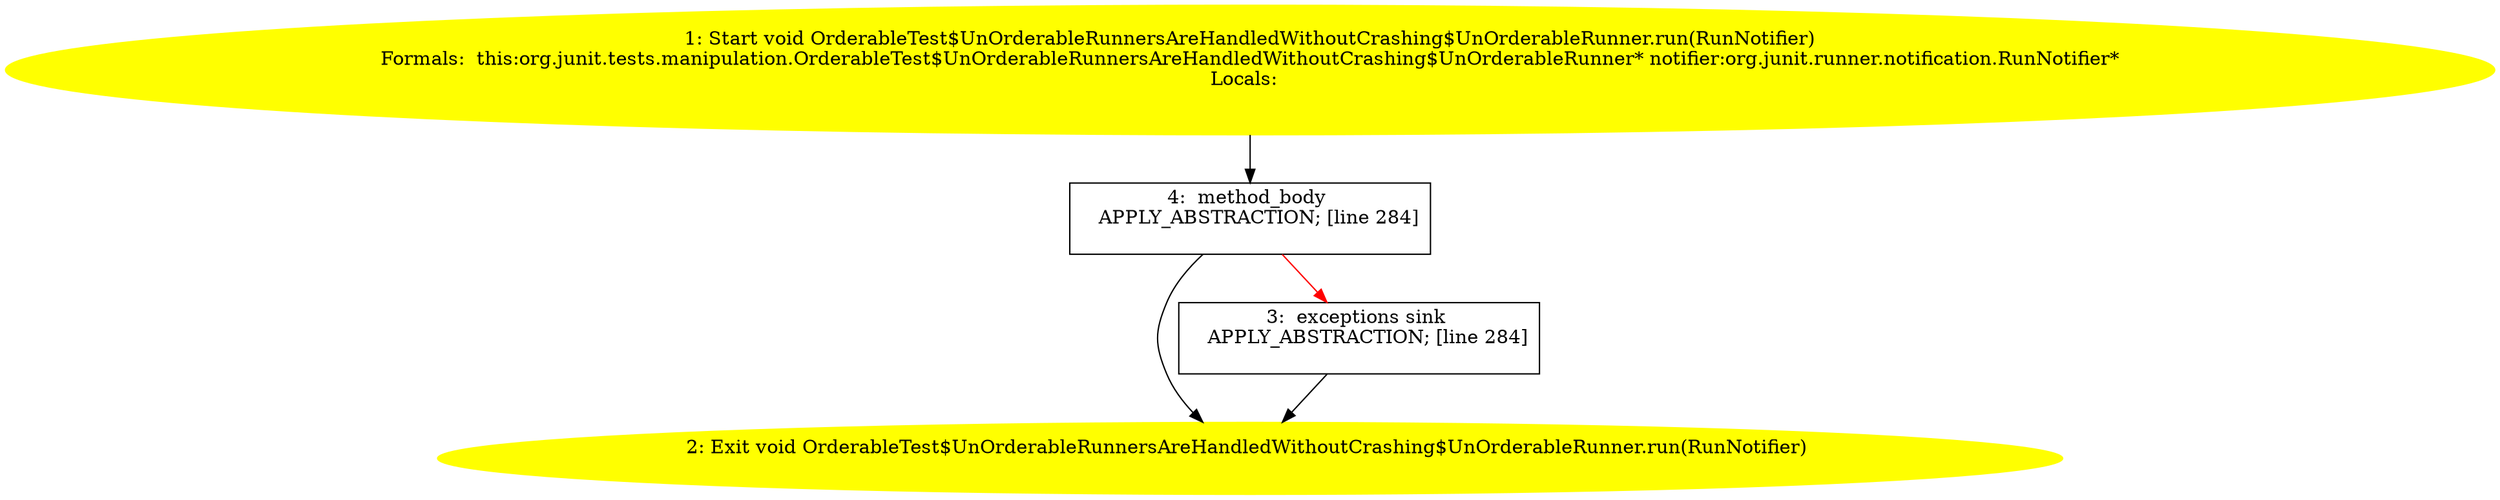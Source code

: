 /* @generated */
digraph cfg {
"org.junit.tests.manipulation.OrderableTest$UnOrderableRunnersAreHandledWithoutCrashing$UnOrderableRu.6e0a95e327f2f8ef72ab93dd1c986d61_1" [label="1: Start void OrderableTest$UnOrderableRunnersAreHandledWithoutCrashing$UnOrderableRunner.run(RunNotifier)\nFormals:  this:org.junit.tests.manipulation.OrderableTest$UnOrderableRunnersAreHandledWithoutCrashing$UnOrderableRunner* notifier:org.junit.runner.notification.RunNotifier*\nLocals:  \n  " color=yellow style=filled]
	

	 "org.junit.tests.manipulation.OrderableTest$UnOrderableRunnersAreHandledWithoutCrashing$UnOrderableRu.6e0a95e327f2f8ef72ab93dd1c986d61_1" -> "org.junit.tests.manipulation.OrderableTest$UnOrderableRunnersAreHandledWithoutCrashing$UnOrderableRu.6e0a95e327f2f8ef72ab93dd1c986d61_4" ;
"org.junit.tests.manipulation.OrderableTest$UnOrderableRunnersAreHandledWithoutCrashing$UnOrderableRu.6e0a95e327f2f8ef72ab93dd1c986d61_2" [label="2: Exit void OrderableTest$UnOrderableRunnersAreHandledWithoutCrashing$UnOrderableRunner.run(RunNotifier) \n  " color=yellow style=filled]
	

"org.junit.tests.manipulation.OrderableTest$UnOrderableRunnersAreHandledWithoutCrashing$UnOrderableRu.6e0a95e327f2f8ef72ab93dd1c986d61_3" [label="3:  exceptions sink \n   APPLY_ABSTRACTION; [line 284]\n " shape="box"]
	

	 "org.junit.tests.manipulation.OrderableTest$UnOrderableRunnersAreHandledWithoutCrashing$UnOrderableRu.6e0a95e327f2f8ef72ab93dd1c986d61_3" -> "org.junit.tests.manipulation.OrderableTest$UnOrderableRunnersAreHandledWithoutCrashing$UnOrderableRu.6e0a95e327f2f8ef72ab93dd1c986d61_2" ;
"org.junit.tests.manipulation.OrderableTest$UnOrderableRunnersAreHandledWithoutCrashing$UnOrderableRu.6e0a95e327f2f8ef72ab93dd1c986d61_4" [label="4:  method_body \n   APPLY_ABSTRACTION; [line 284]\n " shape="box"]
	

	 "org.junit.tests.manipulation.OrderableTest$UnOrderableRunnersAreHandledWithoutCrashing$UnOrderableRu.6e0a95e327f2f8ef72ab93dd1c986d61_4" -> "org.junit.tests.manipulation.OrderableTest$UnOrderableRunnersAreHandledWithoutCrashing$UnOrderableRu.6e0a95e327f2f8ef72ab93dd1c986d61_2" ;
	 "org.junit.tests.manipulation.OrderableTest$UnOrderableRunnersAreHandledWithoutCrashing$UnOrderableRu.6e0a95e327f2f8ef72ab93dd1c986d61_4" -> "org.junit.tests.manipulation.OrderableTest$UnOrderableRunnersAreHandledWithoutCrashing$UnOrderableRu.6e0a95e327f2f8ef72ab93dd1c986d61_3" [color="red" ];
}
